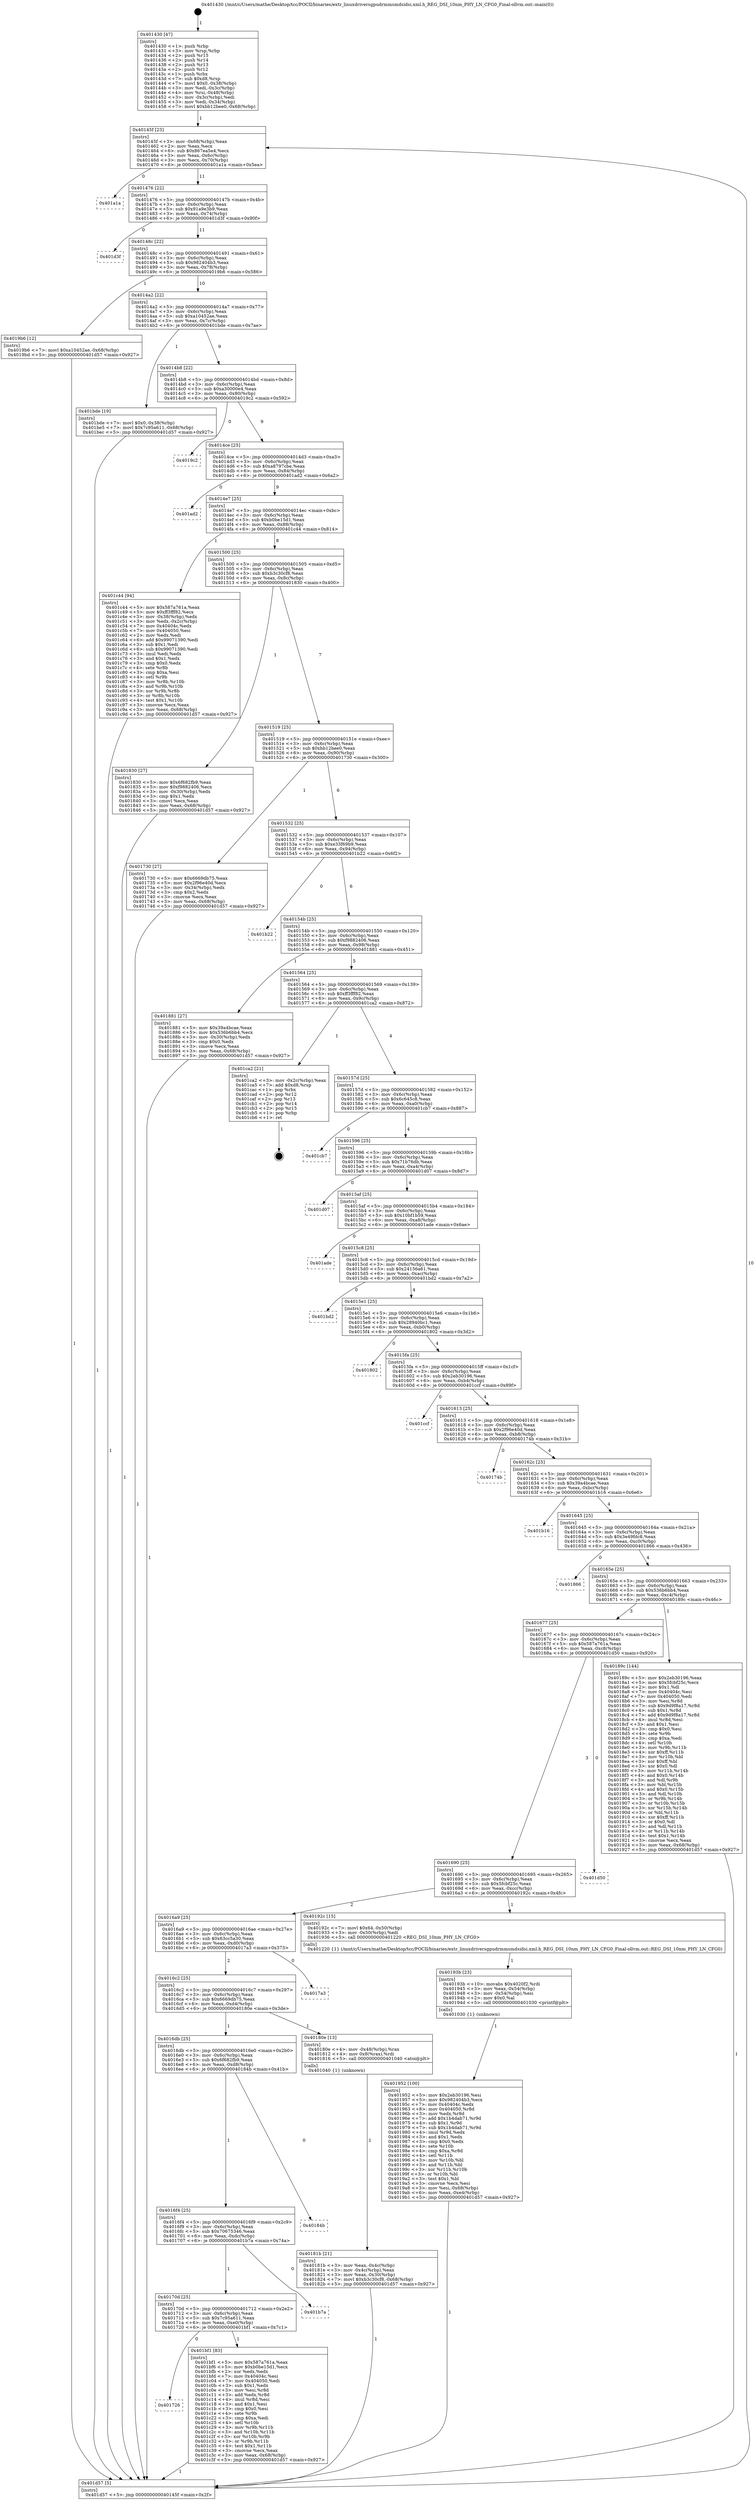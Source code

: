 digraph "0x401430" {
  label = "0x401430 (/mnt/c/Users/mathe/Desktop/tcc/POCII/binaries/extr_linuxdriversgpudrmmsmdsidsi.xml.h_REG_DSI_10nm_PHY_LN_CFG0_Final-ollvm.out::main(0))"
  labelloc = "t"
  node[shape=record]

  Entry [label="",width=0.3,height=0.3,shape=circle,fillcolor=black,style=filled]
  "0x40145f" [label="{
     0x40145f [23]\l
     | [instrs]\l
     &nbsp;&nbsp;0x40145f \<+3\>: mov -0x68(%rbp),%eax\l
     &nbsp;&nbsp;0x401462 \<+2\>: mov %eax,%ecx\l
     &nbsp;&nbsp;0x401464 \<+6\>: sub $0x867ea5e4,%ecx\l
     &nbsp;&nbsp;0x40146a \<+3\>: mov %eax,-0x6c(%rbp)\l
     &nbsp;&nbsp;0x40146d \<+3\>: mov %ecx,-0x70(%rbp)\l
     &nbsp;&nbsp;0x401470 \<+6\>: je 0000000000401a1a \<main+0x5ea\>\l
  }"]
  "0x401a1a" [label="{
     0x401a1a\l
  }", style=dashed]
  "0x401476" [label="{
     0x401476 [22]\l
     | [instrs]\l
     &nbsp;&nbsp;0x401476 \<+5\>: jmp 000000000040147b \<main+0x4b\>\l
     &nbsp;&nbsp;0x40147b \<+3\>: mov -0x6c(%rbp),%eax\l
     &nbsp;&nbsp;0x40147e \<+5\>: sub $0x91a9e3b9,%eax\l
     &nbsp;&nbsp;0x401483 \<+3\>: mov %eax,-0x74(%rbp)\l
     &nbsp;&nbsp;0x401486 \<+6\>: je 0000000000401d3f \<main+0x90f\>\l
  }"]
  Exit [label="",width=0.3,height=0.3,shape=circle,fillcolor=black,style=filled,peripheries=2]
  "0x401d3f" [label="{
     0x401d3f\l
  }", style=dashed]
  "0x40148c" [label="{
     0x40148c [22]\l
     | [instrs]\l
     &nbsp;&nbsp;0x40148c \<+5\>: jmp 0000000000401491 \<main+0x61\>\l
     &nbsp;&nbsp;0x401491 \<+3\>: mov -0x6c(%rbp),%eax\l
     &nbsp;&nbsp;0x401494 \<+5\>: sub $0x982404b3,%eax\l
     &nbsp;&nbsp;0x401499 \<+3\>: mov %eax,-0x78(%rbp)\l
     &nbsp;&nbsp;0x40149c \<+6\>: je 00000000004019b6 \<main+0x586\>\l
  }"]
  "0x401726" [label="{
     0x401726\l
  }", style=dashed]
  "0x4019b6" [label="{
     0x4019b6 [12]\l
     | [instrs]\l
     &nbsp;&nbsp;0x4019b6 \<+7\>: movl $0xa10452ae,-0x68(%rbp)\l
     &nbsp;&nbsp;0x4019bd \<+5\>: jmp 0000000000401d57 \<main+0x927\>\l
  }"]
  "0x4014a2" [label="{
     0x4014a2 [22]\l
     | [instrs]\l
     &nbsp;&nbsp;0x4014a2 \<+5\>: jmp 00000000004014a7 \<main+0x77\>\l
     &nbsp;&nbsp;0x4014a7 \<+3\>: mov -0x6c(%rbp),%eax\l
     &nbsp;&nbsp;0x4014aa \<+5\>: sub $0xa10452ae,%eax\l
     &nbsp;&nbsp;0x4014af \<+3\>: mov %eax,-0x7c(%rbp)\l
     &nbsp;&nbsp;0x4014b2 \<+6\>: je 0000000000401bde \<main+0x7ae\>\l
  }"]
  "0x401bf1" [label="{
     0x401bf1 [83]\l
     | [instrs]\l
     &nbsp;&nbsp;0x401bf1 \<+5\>: mov $0x587a761a,%eax\l
     &nbsp;&nbsp;0x401bf6 \<+5\>: mov $0xb0be15d1,%ecx\l
     &nbsp;&nbsp;0x401bfb \<+2\>: xor %edx,%edx\l
     &nbsp;&nbsp;0x401bfd \<+7\>: mov 0x40404c,%esi\l
     &nbsp;&nbsp;0x401c04 \<+7\>: mov 0x404050,%edi\l
     &nbsp;&nbsp;0x401c0b \<+3\>: sub $0x1,%edx\l
     &nbsp;&nbsp;0x401c0e \<+3\>: mov %esi,%r8d\l
     &nbsp;&nbsp;0x401c11 \<+3\>: add %edx,%r8d\l
     &nbsp;&nbsp;0x401c14 \<+4\>: imul %r8d,%esi\l
     &nbsp;&nbsp;0x401c18 \<+3\>: and $0x1,%esi\l
     &nbsp;&nbsp;0x401c1b \<+3\>: cmp $0x0,%esi\l
     &nbsp;&nbsp;0x401c1e \<+4\>: sete %r9b\l
     &nbsp;&nbsp;0x401c22 \<+3\>: cmp $0xa,%edi\l
     &nbsp;&nbsp;0x401c25 \<+4\>: setl %r10b\l
     &nbsp;&nbsp;0x401c29 \<+3\>: mov %r9b,%r11b\l
     &nbsp;&nbsp;0x401c2c \<+3\>: and %r10b,%r11b\l
     &nbsp;&nbsp;0x401c2f \<+3\>: xor %r10b,%r9b\l
     &nbsp;&nbsp;0x401c32 \<+3\>: or %r9b,%r11b\l
     &nbsp;&nbsp;0x401c35 \<+4\>: test $0x1,%r11b\l
     &nbsp;&nbsp;0x401c39 \<+3\>: cmovne %ecx,%eax\l
     &nbsp;&nbsp;0x401c3c \<+3\>: mov %eax,-0x68(%rbp)\l
     &nbsp;&nbsp;0x401c3f \<+5\>: jmp 0000000000401d57 \<main+0x927\>\l
  }"]
  "0x401bde" [label="{
     0x401bde [19]\l
     | [instrs]\l
     &nbsp;&nbsp;0x401bde \<+7\>: movl $0x0,-0x38(%rbp)\l
     &nbsp;&nbsp;0x401be5 \<+7\>: movl $0x7c95a611,-0x68(%rbp)\l
     &nbsp;&nbsp;0x401bec \<+5\>: jmp 0000000000401d57 \<main+0x927\>\l
  }"]
  "0x4014b8" [label="{
     0x4014b8 [22]\l
     | [instrs]\l
     &nbsp;&nbsp;0x4014b8 \<+5\>: jmp 00000000004014bd \<main+0x8d\>\l
     &nbsp;&nbsp;0x4014bd \<+3\>: mov -0x6c(%rbp),%eax\l
     &nbsp;&nbsp;0x4014c0 \<+5\>: sub $0xa30000e4,%eax\l
     &nbsp;&nbsp;0x4014c5 \<+3\>: mov %eax,-0x80(%rbp)\l
     &nbsp;&nbsp;0x4014c8 \<+6\>: je 00000000004019c2 \<main+0x592\>\l
  }"]
  "0x40170d" [label="{
     0x40170d [25]\l
     | [instrs]\l
     &nbsp;&nbsp;0x40170d \<+5\>: jmp 0000000000401712 \<main+0x2e2\>\l
     &nbsp;&nbsp;0x401712 \<+3\>: mov -0x6c(%rbp),%eax\l
     &nbsp;&nbsp;0x401715 \<+5\>: sub $0x7c95a611,%eax\l
     &nbsp;&nbsp;0x40171a \<+6\>: mov %eax,-0xe0(%rbp)\l
     &nbsp;&nbsp;0x401720 \<+6\>: je 0000000000401bf1 \<main+0x7c1\>\l
  }"]
  "0x4019c2" [label="{
     0x4019c2\l
  }", style=dashed]
  "0x4014ce" [label="{
     0x4014ce [25]\l
     | [instrs]\l
     &nbsp;&nbsp;0x4014ce \<+5\>: jmp 00000000004014d3 \<main+0xa3\>\l
     &nbsp;&nbsp;0x4014d3 \<+3\>: mov -0x6c(%rbp),%eax\l
     &nbsp;&nbsp;0x4014d6 \<+5\>: sub $0xa8797cbe,%eax\l
     &nbsp;&nbsp;0x4014db \<+6\>: mov %eax,-0x84(%rbp)\l
     &nbsp;&nbsp;0x4014e1 \<+6\>: je 0000000000401ad2 \<main+0x6a2\>\l
  }"]
  "0x401b7a" [label="{
     0x401b7a\l
  }", style=dashed]
  "0x401ad2" [label="{
     0x401ad2\l
  }", style=dashed]
  "0x4014e7" [label="{
     0x4014e7 [25]\l
     | [instrs]\l
     &nbsp;&nbsp;0x4014e7 \<+5\>: jmp 00000000004014ec \<main+0xbc\>\l
     &nbsp;&nbsp;0x4014ec \<+3\>: mov -0x6c(%rbp),%eax\l
     &nbsp;&nbsp;0x4014ef \<+5\>: sub $0xb0be15d1,%eax\l
     &nbsp;&nbsp;0x4014f4 \<+6\>: mov %eax,-0x88(%rbp)\l
     &nbsp;&nbsp;0x4014fa \<+6\>: je 0000000000401c44 \<main+0x814\>\l
  }"]
  "0x4016f4" [label="{
     0x4016f4 [25]\l
     | [instrs]\l
     &nbsp;&nbsp;0x4016f4 \<+5\>: jmp 00000000004016f9 \<main+0x2c9\>\l
     &nbsp;&nbsp;0x4016f9 \<+3\>: mov -0x6c(%rbp),%eax\l
     &nbsp;&nbsp;0x4016fc \<+5\>: sub $0x70675346,%eax\l
     &nbsp;&nbsp;0x401701 \<+6\>: mov %eax,-0xdc(%rbp)\l
     &nbsp;&nbsp;0x401707 \<+6\>: je 0000000000401b7a \<main+0x74a\>\l
  }"]
  "0x401c44" [label="{
     0x401c44 [94]\l
     | [instrs]\l
     &nbsp;&nbsp;0x401c44 \<+5\>: mov $0x587a761a,%eax\l
     &nbsp;&nbsp;0x401c49 \<+5\>: mov $0xff3fff82,%ecx\l
     &nbsp;&nbsp;0x401c4e \<+3\>: mov -0x38(%rbp),%edx\l
     &nbsp;&nbsp;0x401c51 \<+3\>: mov %edx,-0x2c(%rbp)\l
     &nbsp;&nbsp;0x401c54 \<+7\>: mov 0x40404c,%edx\l
     &nbsp;&nbsp;0x401c5b \<+7\>: mov 0x404050,%esi\l
     &nbsp;&nbsp;0x401c62 \<+2\>: mov %edx,%edi\l
     &nbsp;&nbsp;0x401c64 \<+6\>: add $0x99071390,%edi\l
     &nbsp;&nbsp;0x401c6a \<+3\>: sub $0x1,%edi\l
     &nbsp;&nbsp;0x401c6d \<+6\>: sub $0x99071390,%edi\l
     &nbsp;&nbsp;0x401c73 \<+3\>: imul %edi,%edx\l
     &nbsp;&nbsp;0x401c76 \<+3\>: and $0x1,%edx\l
     &nbsp;&nbsp;0x401c79 \<+3\>: cmp $0x0,%edx\l
     &nbsp;&nbsp;0x401c7c \<+4\>: sete %r8b\l
     &nbsp;&nbsp;0x401c80 \<+3\>: cmp $0xa,%esi\l
     &nbsp;&nbsp;0x401c83 \<+4\>: setl %r9b\l
     &nbsp;&nbsp;0x401c87 \<+3\>: mov %r8b,%r10b\l
     &nbsp;&nbsp;0x401c8a \<+3\>: and %r9b,%r10b\l
     &nbsp;&nbsp;0x401c8d \<+3\>: xor %r9b,%r8b\l
     &nbsp;&nbsp;0x401c90 \<+3\>: or %r8b,%r10b\l
     &nbsp;&nbsp;0x401c93 \<+4\>: test $0x1,%r10b\l
     &nbsp;&nbsp;0x401c97 \<+3\>: cmovne %ecx,%eax\l
     &nbsp;&nbsp;0x401c9a \<+3\>: mov %eax,-0x68(%rbp)\l
     &nbsp;&nbsp;0x401c9d \<+5\>: jmp 0000000000401d57 \<main+0x927\>\l
  }"]
  "0x401500" [label="{
     0x401500 [25]\l
     | [instrs]\l
     &nbsp;&nbsp;0x401500 \<+5\>: jmp 0000000000401505 \<main+0xd5\>\l
     &nbsp;&nbsp;0x401505 \<+3\>: mov -0x6c(%rbp),%eax\l
     &nbsp;&nbsp;0x401508 \<+5\>: sub $0xb3c30cf8,%eax\l
     &nbsp;&nbsp;0x40150d \<+6\>: mov %eax,-0x8c(%rbp)\l
     &nbsp;&nbsp;0x401513 \<+6\>: je 0000000000401830 \<main+0x400\>\l
  }"]
  "0x40184b" [label="{
     0x40184b\l
  }", style=dashed]
  "0x401830" [label="{
     0x401830 [27]\l
     | [instrs]\l
     &nbsp;&nbsp;0x401830 \<+5\>: mov $0x6f682fb9,%eax\l
     &nbsp;&nbsp;0x401835 \<+5\>: mov $0xf9882406,%ecx\l
     &nbsp;&nbsp;0x40183a \<+3\>: mov -0x30(%rbp),%edx\l
     &nbsp;&nbsp;0x40183d \<+3\>: cmp $0x1,%edx\l
     &nbsp;&nbsp;0x401840 \<+3\>: cmovl %ecx,%eax\l
     &nbsp;&nbsp;0x401843 \<+3\>: mov %eax,-0x68(%rbp)\l
     &nbsp;&nbsp;0x401846 \<+5\>: jmp 0000000000401d57 \<main+0x927\>\l
  }"]
  "0x401519" [label="{
     0x401519 [25]\l
     | [instrs]\l
     &nbsp;&nbsp;0x401519 \<+5\>: jmp 000000000040151e \<main+0xee\>\l
     &nbsp;&nbsp;0x40151e \<+3\>: mov -0x6c(%rbp),%eax\l
     &nbsp;&nbsp;0x401521 \<+5\>: sub $0xbb12bee0,%eax\l
     &nbsp;&nbsp;0x401526 \<+6\>: mov %eax,-0x90(%rbp)\l
     &nbsp;&nbsp;0x40152c \<+6\>: je 0000000000401730 \<main+0x300\>\l
  }"]
  "0x401952" [label="{
     0x401952 [100]\l
     | [instrs]\l
     &nbsp;&nbsp;0x401952 \<+5\>: mov $0x2eb30196,%esi\l
     &nbsp;&nbsp;0x401957 \<+5\>: mov $0x982404b3,%ecx\l
     &nbsp;&nbsp;0x40195c \<+7\>: mov 0x40404c,%edx\l
     &nbsp;&nbsp;0x401963 \<+8\>: mov 0x404050,%r8d\l
     &nbsp;&nbsp;0x40196b \<+3\>: mov %edx,%r9d\l
     &nbsp;&nbsp;0x40196e \<+7\>: add $0x1b4dab71,%r9d\l
     &nbsp;&nbsp;0x401975 \<+4\>: sub $0x1,%r9d\l
     &nbsp;&nbsp;0x401979 \<+7\>: sub $0x1b4dab71,%r9d\l
     &nbsp;&nbsp;0x401980 \<+4\>: imul %r9d,%edx\l
     &nbsp;&nbsp;0x401984 \<+3\>: and $0x1,%edx\l
     &nbsp;&nbsp;0x401987 \<+3\>: cmp $0x0,%edx\l
     &nbsp;&nbsp;0x40198a \<+4\>: sete %r10b\l
     &nbsp;&nbsp;0x40198e \<+4\>: cmp $0xa,%r8d\l
     &nbsp;&nbsp;0x401992 \<+4\>: setl %r11b\l
     &nbsp;&nbsp;0x401996 \<+3\>: mov %r10b,%bl\l
     &nbsp;&nbsp;0x401999 \<+3\>: and %r11b,%bl\l
     &nbsp;&nbsp;0x40199c \<+3\>: xor %r11b,%r10b\l
     &nbsp;&nbsp;0x40199f \<+3\>: or %r10b,%bl\l
     &nbsp;&nbsp;0x4019a2 \<+3\>: test $0x1,%bl\l
     &nbsp;&nbsp;0x4019a5 \<+3\>: cmovne %ecx,%esi\l
     &nbsp;&nbsp;0x4019a8 \<+3\>: mov %esi,-0x68(%rbp)\l
     &nbsp;&nbsp;0x4019ab \<+6\>: mov %eax,-0xe4(%rbp)\l
     &nbsp;&nbsp;0x4019b1 \<+5\>: jmp 0000000000401d57 \<main+0x927\>\l
  }"]
  "0x401730" [label="{
     0x401730 [27]\l
     | [instrs]\l
     &nbsp;&nbsp;0x401730 \<+5\>: mov $0x6669db75,%eax\l
     &nbsp;&nbsp;0x401735 \<+5\>: mov $0x2f96e40d,%ecx\l
     &nbsp;&nbsp;0x40173a \<+3\>: mov -0x34(%rbp),%edx\l
     &nbsp;&nbsp;0x40173d \<+3\>: cmp $0x2,%edx\l
     &nbsp;&nbsp;0x401740 \<+3\>: cmovne %ecx,%eax\l
     &nbsp;&nbsp;0x401743 \<+3\>: mov %eax,-0x68(%rbp)\l
     &nbsp;&nbsp;0x401746 \<+5\>: jmp 0000000000401d57 \<main+0x927\>\l
  }"]
  "0x401532" [label="{
     0x401532 [25]\l
     | [instrs]\l
     &nbsp;&nbsp;0x401532 \<+5\>: jmp 0000000000401537 \<main+0x107\>\l
     &nbsp;&nbsp;0x401537 \<+3\>: mov -0x6c(%rbp),%eax\l
     &nbsp;&nbsp;0x40153a \<+5\>: sub $0xe33f69b9,%eax\l
     &nbsp;&nbsp;0x40153f \<+6\>: mov %eax,-0x94(%rbp)\l
     &nbsp;&nbsp;0x401545 \<+6\>: je 0000000000401b22 \<main+0x6f2\>\l
  }"]
  "0x401d57" [label="{
     0x401d57 [5]\l
     | [instrs]\l
     &nbsp;&nbsp;0x401d57 \<+5\>: jmp 000000000040145f \<main+0x2f\>\l
  }"]
  "0x401430" [label="{
     0x401430 [47]\l
     | [instrs]\l
     &nbsp;&nbsp;0x401430 \<+1\>: push %rbp\l
     &nbsp;&nbsp;0x401431 \<+3\>: mov %rsp,%rbp\l
     &nbsp;&nbsp;0x401434 \<+2\>: push %r15\l
     &nbsp;&nbsp;0x401436 \<+2\>: push %r14\l
     &nbsp;&nbsp;0x401438 \<+2\>: push %r13\l
     &nbsp;&nbsp;0x40143a \<+2\>: push %r12\l
     &nbsp;&nbsp;0x40143c \<+1\>: push %rbx\l
     &nbsp;&nbsp;0x40143d \<+7\>: sub $0xd8,%rsp\l
     &nbsp;&nbsp;0x401444 \<+7\>: movl $0x0,-0x38(%rbp)\l
     &nbsp;&nbsp;0x40144b \<+3\>: mov %edi,-0x3c(%rbp)\l
     &nbsp;&nbsp;0x40144e \<+4\>: mov %rsi,-0x48(%rbp)\l
     &nbsp;&nbsp;0x401452 \<+3\>: mov -0x3c(%rbp),%edi\l
     &nbsp;&nbsp;0x401455 \<+3\>: mov %edi,-0x34(%rbp)\l
     &nbsp;&nbsp;0x401458 \<+7\>: movl $0xbb12bee0,-0x68(%rbp)\l
  }"]
  "0x40193b" [label="{
     0x40193b [23]\l
     | [instrs]\l
     &nbsp;&nbsp;0x40193b \<+10\>: movabs $0x4020f2,%rdi\l
     &nbsp;&nbsp;0x401945 \<+3\>: mov %eax,-0x54(%rbp)\l
     &nbsp;&nbsp;0x401948 \<+3\>: mov -0x54(%rbp),%esi\l
     &nbsp;&nbsp;0x40194b \<+2\>: mov $0x0,%al\l
     &nbsp;&nbsp;0x40194d \<+5\>: call 0000000000401030 \<printf@plt\>\l
     | [calls]\l
     &nbsp;&nbsp;0x401030 \{1\} (unknown)\l
  }"]
  "0x401b22" [label="{
     0x401b22\l
  }", style=dashed]
  "0x40154b" [label="{
     0x40154b [25]\l
     | [instrs]\l
     &nbsp;&nbsp;0x40154b \<+5\>: jmp 0000000000401550 \<main+0x120\>\l
     &nbsp;&nbsp;0x401550 \<+3\>: mov -0x6c(%rbp),%eax\l
     &nbsp;&nbsp;0x401553 \<+5\>: sub $0xf9882406,%eax\l
     &nbsp;&nbsp;0x401558 \<+6\>: mov %eax,-0x98(%rbp)\l
     &nbsp;&nbsp;0x40155e \<+6\>: je 0000000000401881 \<main+0x451\>\l
  }"]
  "0x40181b" [label="{
     0x40181b [21]\l
     | [instrs]\l
     &nbsp;&nbsp;0x40181b \<+3\>: mov %eax,-0x4c(%rbp)\l
     &nbsp;&nbsp;0x40181e \<+3\>: mov -0x4c(%rbp),%eax\l
     &nbsp;&nbsp;0x401821 \<+3\>: mov %eax,-0x30(%rbp)\l
     &nbsp;&nbsp;0x401824 \<+7\>: movl $0xb3c30cf8,-0x68(%rbp)\l
     &nbsp;&nbsp;0x40182b \<+5\>: jmp 0000000000401d57 \<main+0x927\>\l
  }"]
  "0x401881" [label="{
     0x401881 [27]\l
     | [instrs]\l
     &nbsp;&nbsp;0x401881 \<+5\>: mov $0x39a4bcae,%eax\l
     &nbsp;&nbsp;0x401886 \<+5\>: mov $0x536b6bb4,%ecx\l
     &nbsp;&nbsp;0x40188b \<+3\>: mov -0x30(%rbp),%edx\l
     &nbsp;&nbsp;0x40188e \<+3\>: cmp $0x0,%edx\l
     &nbsp;&nbsp;0x401891 \<+3\>: cmove %ecx,%eax\l
     &nbsp;&nbsp;0x401894 \<+3\>: mov %eax,-0x68(%rbp)\l
     &nbsp;&nbsp;0x401897 \<+5\>: jmp 0000000000401d57 \<main+0x927\>\l
  }"]
  "0x401564" [label="{
     0x401564 [25]\l
     | [instrs]\l
     &nbsp;&nbsp;0x401564 \<+5\>: jmp 0000000000401569 \<main+0x139\>\l
     &nbsp;&nbsp;0x401569 \<+3\>: mov -0x6c(%rbp),%eax\l
     &nbsp;&nbsp;0x40156c \<+5\>: sub $0xff3fff82,%eax\l
     &nbsp;&nbsp;0x401571 \<+6\>: mov %eax,-0x9c(%rbp)\l
     &nbsp;&nbsp;0x401577 \<+6\>: je 0000000000401ca2 \<main+0x872\>\l
  }"]
  "0x4016db" [label="{
     0x4016db [25]\l
     | [instrs]\l
     &nbsp;&nbsp;0x4016db \<+5\>: jmp 00000000004016e0 \<main+0x2b0\>\l
     &nbsp;&nbsp;0x4016e0 \<+3\>: mov -0x6c(%rbp),%eax\l
     &nbsp;&nbsp;0x4016e3 \<+5\>: sub $0x6f682fb9,%eax\l
     &nbsp;&nbsp;0x4016e8 \<+6\>: mov %eax,-0xd8(%rbp)\l
     &nbsp;&nbsp;0x4016ee \<+6\>: je 000000000040184b \<main+0x41b\>\l
  }"]
  "0x401ca2" [label="{
     0x401ca2 [21]\l
     | [instrs]\l
     &nbsp;&nbsp;0x401ca2 \<+3\>: mov -0x2c(%rbp),%eax\l
     &nbsp;&nbsp;0x401ca5 \<+7\>: add $0xd8,%rsp\l
     &nbsp;&nbsp;0x401cac \<+1\>: pop %rbx\l
     &nbsp;&nbsp;0x401cad \<+2\>: pop %r12\l
     &nbsp;&nbsp;0x401caf \<+2\>: pop %r13\l
     &nbsp;&nbsp;0x401cb1 \<+2\>: pop %r14\l
     &nbsp;&nbsp;0x401cb3 \<+2\>: pop %r15\l
     &nbsp;&nbsp;0x401cb5 \<+1\>: pop %rbp\l
     &nbsp;&nbsp;0x401cb6 \<+1\>: ret\l
  }"]
  "0x40157d" [label="{
     0x40157d [25]\l
     | [instrs]\l
     &nbsp;&nbsp;0x40157d \<+5\>: jmp 0000000000401582 \<main+0x152\>\l
     &nbsp;&nbsp;0x401582 \<+3\>: mov -0x6c(%rbp),%eax\l
     &nbsp;&nbsp;0x401585 \<+5\>: sub $0x6c645c8,%eax\l
     &nbsp;&nbsp;0x40158a \<+6\>: mov %eax,-0xa0(%rbp)\l
     &nbsp;&nbsp;0x401590 \<+6\>: je 0000000000401cb7 \<main+0x887\>\l
  }"]
  "0x40180e" [label="{
     0x40180e [13]\l
     | [instrs]\l
     &nbsp;&nbsp;0x40180e \<+4\>: mov -0x48(%rbp),%rax\l
     &nbsp;&nbsp;0x401812 \<+4\>: mov 0x8(%rax),%rdi\l
     &nbsp;&nbsp;0x401816 \<+5\>: call 0000000000401040 \<atoi@plt\>\l
     | [calls]\l
     &nbsp;&nbsp;0x401040 \{1\} (unknown)\l
  }"]
  "0x401cb7" [label="{
     0x401cb7\l
  }", style=dashed]
  "0x401596" [label="{
     0x401596 [25]\l
     | [instrs]\l
     &nbsp;&nbsp;0x401596 \<+5\>: jmp 000000000040159b \<main+0x16b\>\l
     &nbsp;&nbsp;0x40159b \<+3\>: mov -0x6c(%rbp),%eax\l
     &nbsp;&nbsp;0x40159e \<+5\>: sub $0x71b76db,%eax\l
     &nbsp;&nbsp;0x4015a3 \<+6\>: mov %eax,-0xa4(%rbp)\l
     &nbsp;&nbsp;0x4015a9 \<+6\>: je 0000000000401d07 \<main+0x8d7\>\l
  }"]
  "0x4016c2" [label="{
     0x4016c2 [25]\l
     | [instrs]\l
     &nbsp;&nbsp;0x4016c2 \<+5\>: jmp 00000000004016c7 \<main+0x297\>\l
     &nbsp;&nbsp;0x4016c7 \<+3\>: mov -0x6c(%rbp),%eax\l
     &nbsp;&nbsp;0x4016ca \<+5\>: sub $0x6669db75,%eax\l
     &nbsp;&nbsp;0x4016cf \<+6\>: mov %eax,-0xd4(%rbp)\l
     &nbsp;&nbsp;0x4016d5 \<+6\>: je 000000000040180e \<main+0x3de\>\l
  }"]
  "0x401d07" [label="{
     0x401d07\l
  }", style=dashed]
  "0x4015af" [label="{
     0x4015af [25]\l
     | [instrs]\l
     &nbsp;&nbsp;0x4015af \<+5\>: jmp 00000000004015b4 \<main+0x184\>\l
     &nbsp;&nbsp;0x4015b4 \<+3\>: mov -0x6c(%rbp),%eax\l
     &nbsp;&nbsp;0x4015b7 \<+5\>: sub $0x10bf1b59,%eax\l
     &nbsp;&nbsp;0x4015bc \<+6\>: mov %eax,-0xa8(%rbp)\l
     &nbsp;&nbsp;0x4015c2 \<+6\>: je 0000000000401ade \<main+0x6ae\>\l
  }"]
  "0x4017a3" [label="{
     0x4017a3\l
  }", style=dashed]
  "0x401ade" [label="{
     0x401ade\l
  }", style=dashed]
  "0x4015c8" [label="{
     0x4015c8 [25]\l
     | [instrs]\l
     &nbsp;&nbsp;0x4015c8 \<+5\>: jmp 00000000004015cd \<main+0x19d\>\l
     &nbsp;&nbsp;0x4015cd \<+3\>: mov -0x6c(%rbp),%eax\l
     &nbsp;&nbsp;0x4015d0 \<+5\>: sub $0x24156a61,%eax\l
     &nbsp;&nbsp;0x4015d5 \<+6\>: mov %eax,-0xac(%rbp)\l
     &nbsp;&nbsp;0x4015db \<+6\>: je 0000000000401bd2 \<main+0x7a2\>\l
  }"]
  "0x4016a9" [label="{
     0x4016a9 [25]\l
     | [instrs]\l
     &nbsp;&nbsp;0x4016a9 \<+5\>: jmp 00000000004016ae \<main+0x27e\>\l
     &nbsp;&nbsp;0x4016ae \<+3\>: mov -0x6c(%rbp),%eax\l
     &nbsp;&nbsp;0x4016b1 \<+5\>: sub $0x63cc5a30,%eax\l
     &nbsp;&nbsp;0x4016b6 \<+6\>: mov %eax,-0xd0(%rbp)\l
     &nbsp;&nbsp;0x4016bc \<+6\>: je 00000000004017a3 \<main+0x373\>\l
  }"]
  "0x401bd2" [label="{
     0x401bd2\l
  }", style=dashed]
  "0x4015e1" [label="{
     0x4015e1 [25]\l
     | [instrs]\l
     &nbsp;&nbsp;0x4015e1 \<+5\>: jmp 00000000004015e6 \<main+0x1b6\>\l
     &nbsp;&nbsp;0x4015e6 \<+3\>: mov -0x6c(%rbp),%eax\l
     &nbsp;&nbsp;0x4015e9 \<+5\>: sub $0x28940bc1,%eax\l
     &nbsp;&nbsp;0x4015ee \<+6\>: mov %eax,-0xb0(%rbp)\l
     &nbsp;&nbsp;0x4015f4 \<+6\>: je 0000000000401802 \<main+0x3d2\>\l
  }"]
  "0x40192c" [label="{
     0x40192c [15]\l
     | [instrs]\l
     &nbsp;&nbsp;0x40192c \<+7\>: movl $0x64,-0x50(%rbp)\l
     &nbsp;&nbsp;0x401933 \<+3\>: mov -0x50(%rbp),%edi\l
     &nbsp;&nbsp;0x401936 \<+5\>: call 0000000000401220 \<REG_DSI_10nm_PHY_LN_CFG0\>\l
     | [calls]\l
     &nbsp;&nbsp;0x401220 \{1\} (/mnt/c/Users/mathe/Desktop/tcc/POCII/binaries/extr_linuxdriversgpudrmmsmdsidsi.xml.h_REG_DSI_10nm_PHY_LN_CFG0_Final-ollvm.out::REG_DSI_10nm_PHY_LN_CFG0)\l
  }"]
  "0x401802" [label="{
     0x401802\l
  }", style=dashed]
  "0x4015fa" [label="{
     0x4015fa [25]\l
     | [instrs]\l
     &nbsp;&nbsp;0x4015fa \<+5\>: jmp 00000000004015ff \<main+0x1cf\>\l
     &nbsp;&nbsp;0x4015ff \<+3\>: mov -0x6c(%rbp),%eax\l
     &nbsp;&nbsp;0x401602 \<+5\>: sub $0x2eb30196,%eax\l
     &nbsp;&nbsp;0x401607 \<+6\>: mov %eax,-0xb4(%rbp)\l
     &nbsp;&nbsp;0x40160d \<+6\>: je 0000000000401ccf \<main+0x89f\>\l
  }"]
  "0x401690" [label="{
     0x401690 [25]\l
     | [instrs]\l
     &nbsp;&nbsp;0x401690 \<+5\>: jmp 0000000000401695 \<main+0x265\>\l
     &nbsp;&nbsp;0x401695 \<+3\>: mov -0x6c(%rbp),%eax\l
     &nbsp;&nbsp;0x401698 \<+5\>: sub $0x5fcbf25c,%eax\l
     &nbsp;&nbsp;0x40169d \<+6\>: mov %eax,-0xcc(%rbp)\l
     &nbsp;&nbsp;0x4016a3 \<+6\>: je 000000000040192c \<main+0x4fc\>\l
  }"]
  "0x401ccf" [label="{
     0x401ccf\l
  }", style=dashed]
  "0x401613" [label="{
     0x401613 [25]\l
     | [instrs]\l
     &nbsp;&nbsp;0x401613 \<+5\>: jmp 0000000000401618 \<main+0x1e8\>\l
     &nbsp;&nbsp;0x401618 \<+3\>: mov -0x6c(%rbp),%eax\l
     &nbsp;&nbsp;0x40161b \<+5\>: sub $0x2f96e40d,%eax\l
     &nbsp;&nbsp;0x401620 \<+6\>: mov %eax,-0xb8(%rbp)\l
     &nbsp;&nbsp;0x401626 \<+6\>: je 000000000040174b \<main+0x31b\>\l
  }"]
  "0x401d50" [label="{
     0x401d50\l
  }", style=dashed]
  "0x40174b" [label="{
     0x40174b\l
  }", style=dashed]
  "0x40162c" [label="{
     0x40162c [25]\l
     | [instrs]\l
     &nbsp;&nbsp;0x40162c \<+5\>: jmp 0000000000401631 \<main+0x201\>\l
     &nbsp;&nbsp;0x401631 \<+3\>: mov -0x6c(%rbp),%eax\l
     &nbsp;&nbsp;0x401634 \<+5\>: sub $0x39a4bcae,%eax\l
     &nbsp;&nbsp;0x401639 \<+6\>: mov %eax,-0xbc(%rbp)\l
     &nbsp;&nbsp;0x40163f \<+6\>: je 0000000000401b16 \<main+0x6e6\>\l
  }"]
  "0x401677" [label="{
     0x401677 [25]\l
     | [instrs]\l
     &nbsp;&nbsp;0x401677 \<+5\>: jmp 000000000040167c \<main+0x24c\>\l
     &nbsp;&nbsp;0x40167c \<+3\>: mov -0x6c(%rbp),%eax\l
     &nbsp;&nbsp;0x40167f \<+5\>: sub $0x587a761a,%eax\l
     &nbsp;&nbsp;0x401684 \<+6\>: mov %eax,-0xc8(%rbp)\l
     &nbsp;&nbsp;0x40168a \<+6\>: je 0000000000401d50 \<main+0x920\>\l
  }"]
  "0x401b16" [label="{
     0x401b16\l
  }", style=dashed]
  "0x401645" [label="{
     0x401645 [25]\l
     | [instrs]\l
     &nbsp;&nbsp;0x401645 \<+5\>: jmp 000000000040164a \<main+0x21a\>\l
     &nbsp;&nbsp;0x40164a \<+3\>: mov -0x6c(%rbp),%eax\l
     &nbsp;&nbsp;0x40164d \<+5\>: sub $0x3e49fdc8,%eax\l
     &nbsp;&nbsp;0x401652 \<+6\>: mov %eax,-0xc0(%rbp)\l
     &nbsp;&nbsp;0x401658 \<+6\>: je 0000000000401866 \<main+0x436\>\l
  }"]
  "0x40189c" [label="{
     0x40189c [144]\l
     | [instrs]\l
     &nbsp;&nbsp;0x40189c \<+5\>: mov $0x2eb30196,%eax\l
     &nbsp;&nbsp;0x4018a1 \<+5\>: mov $0x5fcbf25c,%ecx\l
     &nbsp;&nbsp;0x4018a6 \<+2\>: mov $0x1,%dl\l
     &nbsp;&nbsp;0x4018a8 \<+7\>: mov 0x40404c,%esi\l
     &nbsp;&nbsp;0x4018af \<+7\>: mov 0x404050,%edi\l
     &nbsp;&nbsp;0x4018b6 \<+3\>: mov %esi,%r8d\l
     &nbsp;&nbsp;0x4018b9 \<+7\>: sub $0x9d9f8a17,%r8d\l
     &nbsp;&nbsp;0x4018c0 \<+4\>: sub $0x1,%r8d\l
     &nbsp;&nbsp;0x4018c4 \<+7\>: add $0x9d9f8a17,%r8d\l
     &nbsp;&nbsp;0x4018cb \<+4\>: imul %r8d,%esi\l
     &nbsp;&nbsp;0x4018cf \<+3\>: and $0x1,%esi\l
     &nbsp;&nbsp;0x4018d2 \<+3\>: cmp $0x0,%esi\l
     &nbsp;&nbsp;0x4018d5 \<+4\>: sete %r9b\l
     &nbsp;&nbsp;0x4018d9 \<+3\>: cmp $0xa,%edi\l
     &nbsp;&nbsp;0x4018dc \<+4\>: setl %r10b\l
     &nbsp;&nbsp;0x4018e0 \<+3\>: mov %r9b,%r11b\l
     &nbsp;&nbsp;0x4018e3 \<+4\>: xor $0xff,%r11b\l
     &nbsp;&nbsp;0x4018e7 \<+3\>: mov %r10b,%bl\l
     &nbsp;&nbsp;0x4018ea \<+3\>: xor $0xff,%bl\l
     &nbsp;&nbsp;0x4018ed \<+3\>: xor $0x0,%dl\l
     &nbsp;&nbsp;0x4018f0 \<+3\>: mov %r11b,%r14b\l
     &nbsp;&nbsp;0x4018f3 \<+4\>: and $0x0,%r14b\l
     &nbsp;&nbsp;0x4018f7 \<+3\>: and %dl,%r9b\l
     &nbsp;&nbsp;0x4018fa \<+3\>: mov %bl,%r15b\l
     &nbsp;&nbsp;0x4018fd \<+4\>: and $0x0,%r15b\l
     &nbsp;&nbsp;0x401901 \<+3\>: and %dl,%r10b\l
     &nbsp;&nbsp;0x401904 \<+3\>: or %r9b,%r14b\l
     &nbsp;&nbsp;0x401907 \<+3\>: or %r10b,%r15b\l
     &nbsp;&nbsp;0x40190a \<+3\>: xor %r15b,%r14b\l
     &nbsp;&nbsp;0x40190d \<+3\>: or %bl,%r11b\l
     &nbsp;&nbsp;0x401910 \<+4\>: xor $0xff,%r11b\l
     &nbsp;&nbsp;0x401914 \<+3\>: or $0x0,%dl\l
     &nbsp;&nbsp;0x401917 \<+3\>: and %dl,%r11b\l
     &nbsp;&nbsp;0x40191a \<+3\>: or %r11b,%r14b\l
     &nbsp;&nbsp;0x40191d \<+4\>: test $0x1,%r14b\l
     &nbsp;&nbsp;0x401921 \<+3\>: cmovne %ecx,%eax\l
     &nbsp;&nbsp;0x401924 \<+3\>: mov %eax,-0x68(%rbp)\l
     &nbsp;&nbsp;0x401927 \<+5\>: jmp 0000000000401d57 \<main+0x927\>\l
  }"]
  "0x401866" [label="{
     0x401866\l
  }", style=dashed]
  "0x40165e" [label="{
     0x40165e [25]\l
     | [instrs]\l
     &nbsp;&nbsp;0x40165e \<+5\>: jmp 0000000000401663 \<main+0x233\>\l
     &nbsp;&nbsp;0x401663 \<+3\>: mov -0x6c(%rbp),%eax\l
     &nbsp;&nbsp;0x401666 \<+5\>: sub $0x536b6bb4,%eax\l
     &nbsp;&nbsp;0x40166b \<+6\>: mov %eax,-0xc4(%rbp)\l
     &nbsp;&nbsp;0x401671 \<+6\>: je 000000000040189c \<main+0x46c\>\l
  }"]
  Entry -> "0x401430" [label=" 1"]
  "0x40145f" -> "0x401a1a" [label=" 0"]
  "0x40145f" -> "0x401476" [label=" 11"]
  "0x401ca2" -> Exit [label=" 1"]
  "0x401476" -> "0x401d3f" [label=" 0"]
  "0x401476" -> "0x40148c" [label=" 11"]
  "0x401c44" -> "0x401d57" [label=" 1"]
  "0x40148c" -> "0x4019b6" [label=" 1"]
  "0x40148c" -> "0x4014a2" [label=" 10"]
  "0x401bf1" -> "0x401d57" [label=" 1"]
  "0x4014a2" -> "0x401bde" [label=" 1"]
  "0x4014a2" -> "0x4014b8" [label=" 9"]
  "0x40170d" -> "0x401726" [label=" 0"]
  "0x4014b8" -> "0x4019c2" [label=" 0"]
  "0x4014b8" -> "0x4014ce" [label=" 9"]
  "0x40170d" -> "0x401bf1" [label=" 1"]
  "0x4014ce" -> "0x401ad2" [label=" 0"]
  "0x4014ce" -> "0x4014e7" [label=" 9"]
  "0x4016f4" -> "0x40170d" [label=" 1"]
  "0x4014e7" -> "0x401c44" [label=" 1"]
  "0x4014e7" -> "0x401500" [label=" 8"]
  "0x4016f4" -> "0x401b7a" [label=" 0"]
  "0x401500" -> "0x401830" [label=" 1"]
  "0x401500" -> "0x401519" [label=" 7"]
  "0x4016db" -> "0x4016f4" [label=" 1"]
  "0x401519" -> "0x401730" [label=" 1"]
  "0x401519" -> "0x401532" [label=" 6"]
  "0x401730" -> "0x401d57" [label=" 1"]
  "0x401430" -> "0x40145f" [label=" 1"]
  "0x401d57" -> "0x40145f" [label=" 10"]
  "0x4016db" -> "0x40184b" [label=" 0"]
  "0x401532" -> "0x401b22" [label=" 0"]
  "0x401532" -> "0x40154b" [label=" 6"]
  "0x401bde" -> "0x401d57" [label=" 1"]
  "0x40154b" -> "0x401881" [label=" 1"]
  "0x40154b" -> "0x401564" [label=" 5"]
  "0x4019b6" -> "0x401d57" [label=" 1"]
  "0x401564" -> "0x401ca2" [label=" 1"]
  "0x401564" -> "0x40157d" [label=" 4"]
  "0x401952" -> "0x401d57" [label=" 1"]
  "0x40157d" -> "0x401cb7" [label=" 0"]
  "0x40157d" -> "0x401596" [label=" 4"]
  "0x40193b" -> "0x401952" [label=" 1"]
  "0x401596" -> "0x401d07" [label=" 0"]
  "0x401596" -> "0x4015af" [label=" 4"]
  "0x40189c" -> "0x401d57" [label=" 1"]
  "0x4015af" -> "0x401ade" [label=" 0"]
  "0x4015af" -> "0x4015c8" [label=" 4"]
  "0x401881" -> "0x401d57" [label=" 1"]
  "0x4015c8" -> "0x401bd2" [label=" 0"]
  "0x4015c8" -> "0x4015e1" [label=" 4"]
  "0x40181b" -> "0x401d57" [label=" 1"]
  "0x4015e1" -> "0x401802" [label=" 0"]
  "0x4015e1" -> "0x4015fa" [label=" 4"]
  "0x40180e" -> "0x40181b" [label=" 1"]
  "0x4015fa" -> "0x401ccf" [label=" 0"]
  "0x4015fa" -> "0x401613" [label=" 4"]
  "0x4016c2" -> "0x40180e" [label=" 1"]
  "0x401613" -> "0x40174b" [label=" 0"]
  "0x401613" -> "0x40162c" [label=" 4"]
  "0x40192c" -> "0x40193b" [label=" 1"]
  "0x40162c" -> "0x401b16" [label=" 0"]
  "0x40162c" -> "0x401645" [label=" 4"]
  "0x4016a9" -> "0x4017a3" [label=" 0"]
  "0x401645" -> "0x401866" [label=" 0"]
  "0x401645" -> "0x40165e" [label=" 4"]
  "0x401830" -> "0x401d57" [label=" 1"]
  "0x40165e" -> "0x40189c" [label=" 1"]
  "0x40165e" -> "0x401677" [label=" 3"]
  "0x4016a9" -> "0x4016c2" [label=" 2"]
  "0x401677" -> "0x401d50" [label=" 0"]
  "0x401677" -> "0x401690" [label=" 3"]
  "0x4016c2" -> "0x4016db" [label=" 1"]
  "0x401690" -> "0x40192c" [label=" 1"]
  "0x401690" -> "0x4016a9" [label=" 2"]
}
